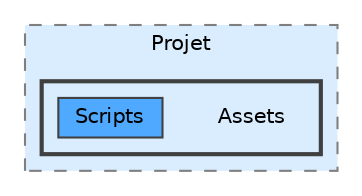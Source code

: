 digraph "Q:/IdleWave/Projet/Assets"
{
 // LATEX_PDF_SIZE
  bgcolor="transparent";
  edge [fontname=Helvetica,fontsize=10,labelfontname=Helvetica,labelfontsize=10];
  node [fontname=Helvetica,fontsize=10,shape=box,height=0.2,width=0.4];
  compound=true
  subgraph clusterdir_4a08feb6e4461cf71ab3b9d44d702b5d {
    graph [ bgcolor="#daedff", pencolor="grey50", label="Projet", fontname=Helvetica,fontsize=10 style="filled,dashed", URL="dir_4a08feb6e4461cf71ab3b9d44d702b5d.html",tooltip=""]
  subgraph clusterdir_67c15ac6c550aa421ff3fd7ae9a62c8d {
    graph [ bgcolor="#daedff", pencolor="grey25", label="", fontname=Helvetica,fontsize=10 style="filled,bold", URL="dir_67c15ac6c550aa421ff3fd7ae9a62c8d.html",tooltip=""]
    dir_67c15ac6c550aa421ff3fd7ae9a62c8d [shape=plaintext, label="Assets"];
  dir_68bc571df5181e7f1520595d8bb5242f [label="Scripts", fillcolor="#4ea9ff", color="grey25", style="filled", URL="dir_68bc571df5181e7f1520595d8bb5242f.html",tooltip=""];
  }
  }
}
